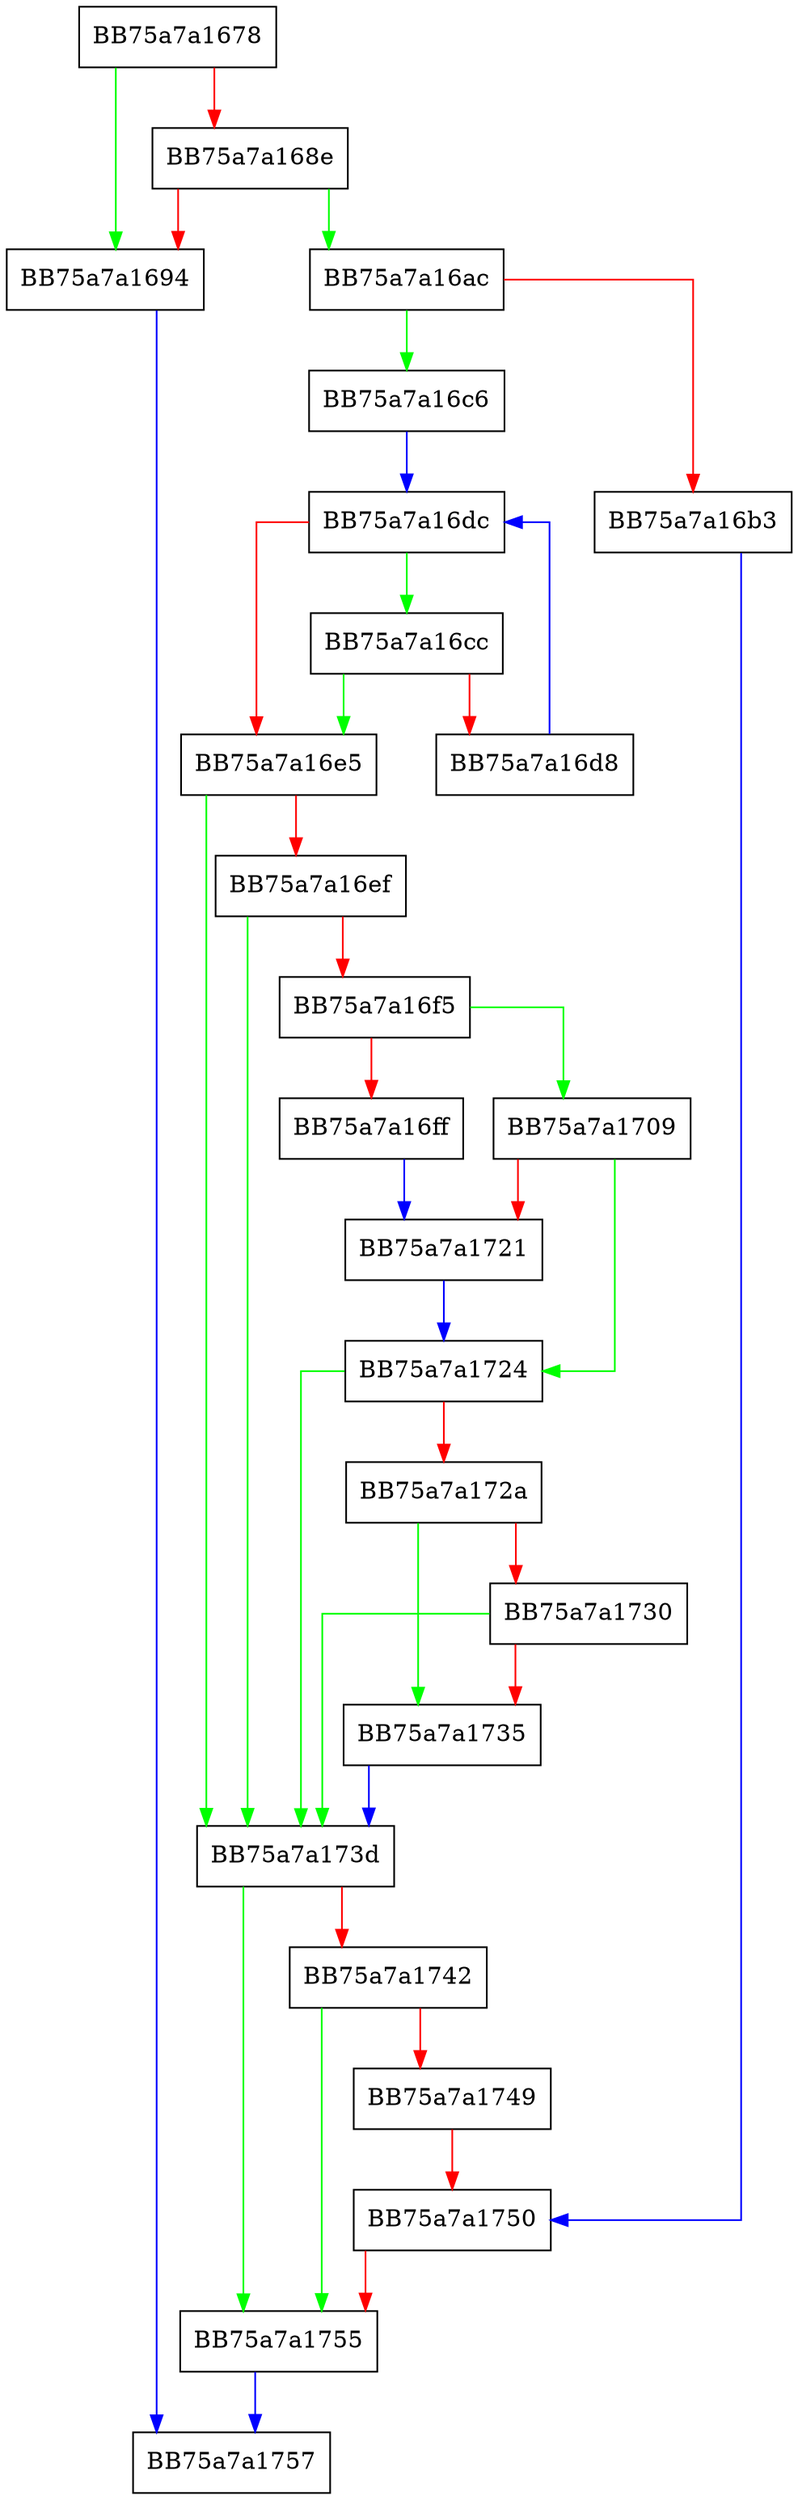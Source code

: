 digraph process {
  node [shape="box"];
  graph [splines=ortho];
  BB75a7a1678 -> BB75a7a1694 [color="green"];
  BB75a7a1678 -> BB75a7a168e [color="red"];
  BB75a7a168e -> BB75a7a16ac [color="green"];
  BB75a7a168e -> BB75a7a1694 [color="red"];
  BB75a7a1694 -> BB75a7a1757 [color="blue"];
  BB75a7a16ac -> BB75a7a16c6 [color="green"];
  BB75a7a16ac -> BB75a7a16b3 [color="red"];
  BB75a7a16b3 -> BB75a7a1750 [color="blue"];
  BB75a7a16c6 -> BB75a7a16dc [color="blue"];
  BB75a7a16cc -> BB75a7a16e5 [color="green"];
  BB75a7a16cc -> BB75a7a16d8 [color="red"];
  BB75a7a16d8 -> BB75a7a16dc [color="blue"];
  BB75a7a16dc -> BB75a7a16cc [color="green"];
  BB75a7a16dc -> BB75a7a16e5 [color="red"];
  BB75a7a16e5 -> BB75a7a173d [color="green"];
  BB75a7a16e5 -> BB75a7a16ef [color="red"];
  BB75a7a16ef -> BB75a7a173d [color="green"];
  BB75a7a16ef -> BB75a7a16f5 [color="red"];
  BB75a7a16f5 -> BB75a7a1709 [color="green"];
  BB75a7a16f5 -> BB75a7a16ff [color="red"];
  BB75a7a16ff -> BB75a7a1721 [color="blue"];
  BB75a7a1709 -> BB75a7a1724 [color="green"];
  BB75a7a1709 -> BB75a7a1721 [color="red"];
  BB75a7a1721 -> BB75a7a1724 [color="blue"];
  BB75a7a1724 -> BB75a7a173d [color="green"];
  BB75a7a1724 -> BB75a7a172a [color="red"];
  BB75a7a172a -> BB75a7a1735 [color="green"];
  BB75a7a172a -> BB75a7a1730 [color="red"];
  BB75a7a1730 -> BB75a7a173d [color="green"];
  BB75a7a1730 -> BB75a7a1735 [color="red"];
  BB75a7a1735 -> BB75a7a173d [color="blue"];
  BB75a7a173d -> BB75a7a1755 [color="green"];
  BB75a7a173d -> BB75a7a1742 [color="red"];
  BB75a7a1742 -> BB75a7a1755 [color="green"];
  BB75a7a1742 -> BB75a7a1749 [color="red"];
  BB75a7a1749 -> BB75a7a1750 [color="red"];
  BB75a7a1750 -> BB75a7a1755 [color="red"];
  BB75a7a1755 -> BB75a7a1757 [color="blue"];
}